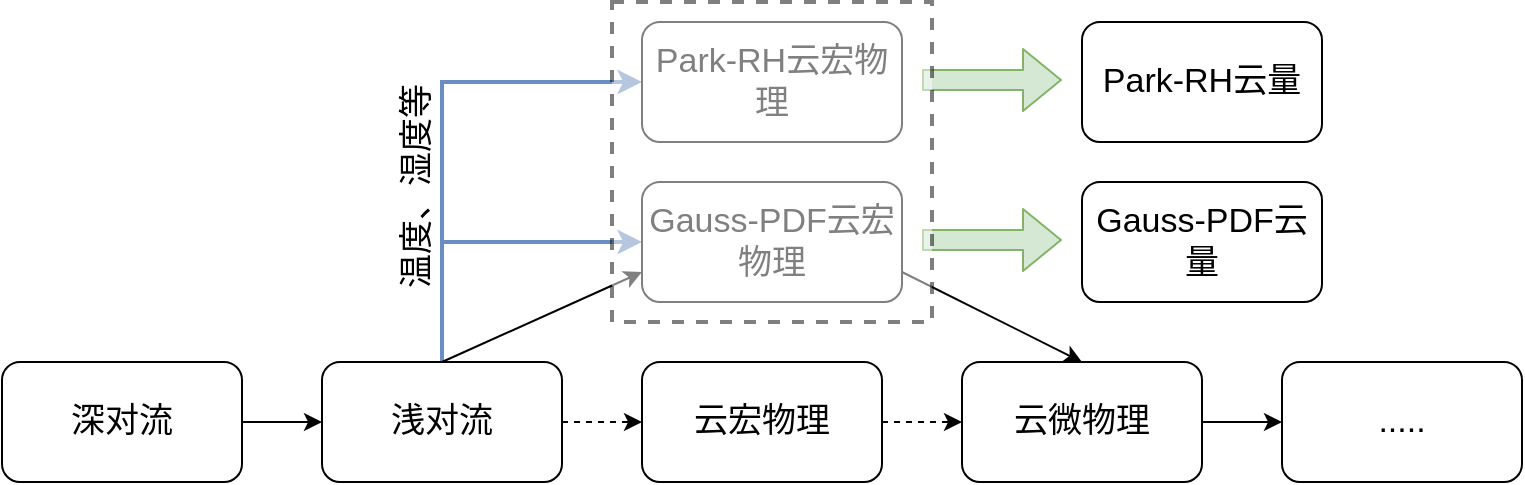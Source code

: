 <mxfile version="10.6.8" type="github"><diagram id="OAbY4JHSTUtROWgU-uOo" name="Ã§Â¬Â¬ 1 Ã©Â¡Âµ"><mxGraphModel dx="861" dy="544" grid="1" gridSize="10" guides="1" tooltips="1" connect="1" arrows="1" fold="1" page="1" pageScale="1" pageWidth="827" pageHeight="1169" math="0" shadow="0"><root><mxCell id="0"/><mxCell id="1" parent="0"/><mxCell id="mLZEezk5QagMU8lISDzj-3" value="" style="edgeStyle=orthogonalEdgeStyle;rounded=0;orthogonalLoop=1;jettySize=auto;html=1;fontSize=17;" parent="1" source="mLZEezk5QagMU8lISDzj-1" target="mLZEezk5QagMU8lISDzj-2" edge="1"><mxGeometry relative="1" as="geometry"/></mxCell><mxCell id="mLZEezk5QagMU8lISDzj-1" value="&lt;font style=&quot;font-size: 17px;&quot;&gt;深对流&lt;/font&gt;" style="rounded=1;whiteSpace=wrap;html=1;fontSize=17;" parent="1" vertex="1"><mxGeometry x="40" y="270" width="120" height="60" as="geometry"/></mxCell><mxCell id="mLZEezk5QagMU8lISDzj-11" style="edgeStyle=orthogonalEdgeStyle;rounded=0;orthogonalLoop=1;jettySize=auto;html=1;exitX=0.5;exitY=0;exitDx=0;exitDy=0;entryX=0;entryY=0.5;entryDx=0;entryDy=0;fillColor=#dae8fc;strokeColor=#6c8ebf;strokeWidth=2;fontSize=17;" parent="1" source="mLZEezk5QagMU8lISDzj-2" target="mLZEezk5QagMU8lISDzj-4" edge="1"><mxGeometry relative="1" as="geometry"/></mxCell><mxCell id="mLZEezk5QagMU8lISDzj-12" style="edgeStyle=orthogonalEdgeStyle;rounded=0;orthogonalLoop=1;jettySize=auto;html=1;exitX=0.5;exitY=0;exitDx=0;exitDy=0;entryX=0;entryY=0.5;entryDx=0;entryDy=0;fillColor=#dae8fc;strokeColor=#6c8ebf;strokeWidth=2;fontSize=17;" parent="1" source="mLZEezk5QagMU8lISDzj-2" target="mLZEezk5QagMU8lISDzj-6" edge="1"><mxGeometry relative="1" as="geometry"><Array as="points"><mxPoint x="260" y="210"/></Array></mxGeometry></mxCell><mxCell id="mLZEezk5QagMU8lISDzj-22" style="edgeStyle=orthogonalEdgeStyle;rounded=0;orthogonalLoop=1;jettySize=auto;html=1;exitX=1;exitY=0.5;exitDx=0;exitDy=0;entryX=0;entryY=0.5;entryDx=0;entryDy=0;dashed=1;fontSize=17;" parent="1" source="mLZEezk5QagMU8lISDzj-2" target="mLZEezk5QagMU8lISDzj-20" edge="1"><mxGeometry relative="1" as="geometry"/></mxCell><mxCell id="mLZEezk5QagMU8lISDzj-29" style="rounded=0;orthogonalLoop=1;jettySize=auto;html=1;exitX=0.5;exitY=0;exitDx=0;exitDy=0;entryX=0;entryY=0.75;entryDx=0;entryDy=0;fontSize=17;" parent="1" source="mLZEezk5QagMU8lISDzj-2" target="mLZEezk5QagMU8lISDzj-6" edge="1"><mxGeometry relative="1" as="geometry"/></mxCell><mxCell id="mLZEezk5QagMU8lISDzj-2" value="浅对流" style="rounded=1;whiteSpace=wrap;html=1;fontSize=17;" parent="1" vertex="1"><mxGeometry x="200" y="270" width="120" height="60" as="geometry"/></mxCell><mxCell id="mLZEezk5QagMU8lISDzj-4" value="Park-RH云宏物理" style="rounded=1;whiteSpace=wrap;html=1;fontSize=17;" parent="1" vertex="1"><mxGeometry x="360" y="100" width="130" height="60" as="geometry"/></mxCell><mxCell id="mLZEezk5QagMU8lISDzj-16" value="Park-RH云量" style="rounded=1;whiteSpace=wrap;html=1;fontSize=17;" parent="1" vertex="1"><mxGeometry x="580" y="100" width="120" height="60" as="geometry"/></mxCell><mxCell id="mLZEezk5QagMU8lISDzj-30" style="edgeStyle=none;rounded=0;orthogonalLoop=1;jettySize=auto;html=1;exitX=1;exitY=0.75;exitDx=0;exitDy=0;entryX=0.5;entryY=0;entryDx=0;entryDy=0;fontSize=17;" parent="1" source="mLZEezk5QagMU8lISDzj-6" target="mLZEezk5QagMU8lISDzj-7" edge="1"><mxGeometry relative="1" as="geometry"/></mxCell><mxCell id="mLZEezk5QagMU8lISDzj-6" value="Gauss-PDF云宏物理" style="rounded=1;whiteSpace=wrap;html=1;fontSize=17;" parent="1" vertex="1"><mxGeometry x="360" y="180" width="130" height="60" as="geometry"/></mxCell><mxCell id="mLZEezk5QagMU8lISDzj-18" value="Gauss-PDF云量" style="rounded=1;whiteSpace=wrap;html=1;fontSize=17;" parent="1" vertex="1"><mxGeometry x="580" y="180" width="120" height="60" as="geometry"/></mxCell><mxCell id="mLZEezk5QagMU8lISDzj-24" style="edgeStyle=orthogonalEdgeStyle;rounded=0;orthogonalLoop=1;jettySize=auto;html=1;exitX=1;exitY=0.5;exitDx=0;exitDy=0;entryX=0;entryY=0.5;entryDx=0;entryDy=0;fontSize=17;" parent="1" source="mLZEezk5QagMU8lISDzj-7" target="mLZEezk5QagMU8lISDzj-8" edge="1"><mxGeometry relative="1" as="geometry"/></mxCell><mxCell id="mLZEezk5QagMU8lISDzj-7" value="云微物理" style="rounded=1;whiteSpace=wrap;html=1;fontSize=17;" parent="1" vertex="1"><mxGeometry x="520" y="270" width="120" height="60" as="geometry"/></mxCell><mxCell id="mLZEezk5QagMU8lISDzj-8" value="....." style="rounded=1;whiteSpace=wrap;html=1;fontSize=17;" parent="1" vertex="1"><mxGeometry x="680" y="270" width="120" height="60" as="geometry"/></mxCell><mxCell id="mLZEezk5QagMU8lISDzj-13" value="温度、湿度等" style="text;html=1;resizable=0;points=[];autosize=1;align=left;verticalAlign=top;spacingTop=-4;rotation=-90;fontSize=17;" parent="1" vertex="1"><mxGeometry x="200" y="180" width="90" height="20" as="geometry"/></mxCell><mxCell id="mLZEezk5QagMU8lISDzj-23" style="edgeStyle=orthogonalEdgeStyle;rounded=0;orthogonalLoop=1;jettySize=auto;html=1;exitX=1;exitY=0.5;exitDx=0;exitDy=0;entryX=0;entryY=0.5;entryDx=0;entryDy=0;dashed=1;fontSize=17;" parent="1" source="mLZEezk5QagMU8lISDzj-20" target="mLZEezk5QagMU8lISDzj-7" edge="1"><mxGeometry relative="1" as="geometry"/></mxCell><mxCell id="mLZEezk5QagMU8lISDzj-20" value="云宏物理" style="rounded=1;whiteSpace=wrap;html=1;fontSize=17;" parent="1" vertex="1"><mxGeometry x="360" y="270" width="120" height="60" as="geometry"/></mxCell><mxCell id="mLZEezk5QagMU8lISDzj-26" value="" style="shape=flexArrow;endArrow=classic;html=1;fillColor=#d5e8d4;strokeColor=#82b366;fontSize=17;" parent="1" edge="1"><mxGeometry width="50" height="50" relative="1" as="geometry"><mxPoint x="500" y="129" as="sourcePoint"/><mxPoint x="570" y="129" as="targetPoint"/></mxGeometry></mxCell><mxCell id="mLZEezk5QagMU8lISDzj-27" value="" style="shape=flexArrow;endArrow=classic;html=1;fillColor=#d5e8d4;strokeColor=#82b366;fontSize=17;" parent="1" edge="1"><mxGeometry width="50" height="50" relative="1" as="geometry"><mxPoint x="500" y="209" as="sourcePoint"/><mxPoint x="570" y="209" as="targetPoint"/></mxGeometry></mxCell><mxCell id="mLZEezk5QagMU8lISDzj-31" value="" style="whiteSpace=wrap;html=1;aspect=fixed;dashed=1;opacity=50;strokeWidth=2;fontSize=17;" parent="1" vertex="1"><mxGeometry x="345" y="90" width="160" height="160" as="geometry"/></mxCell></root></mxGraphModel></diagram></mxfile>